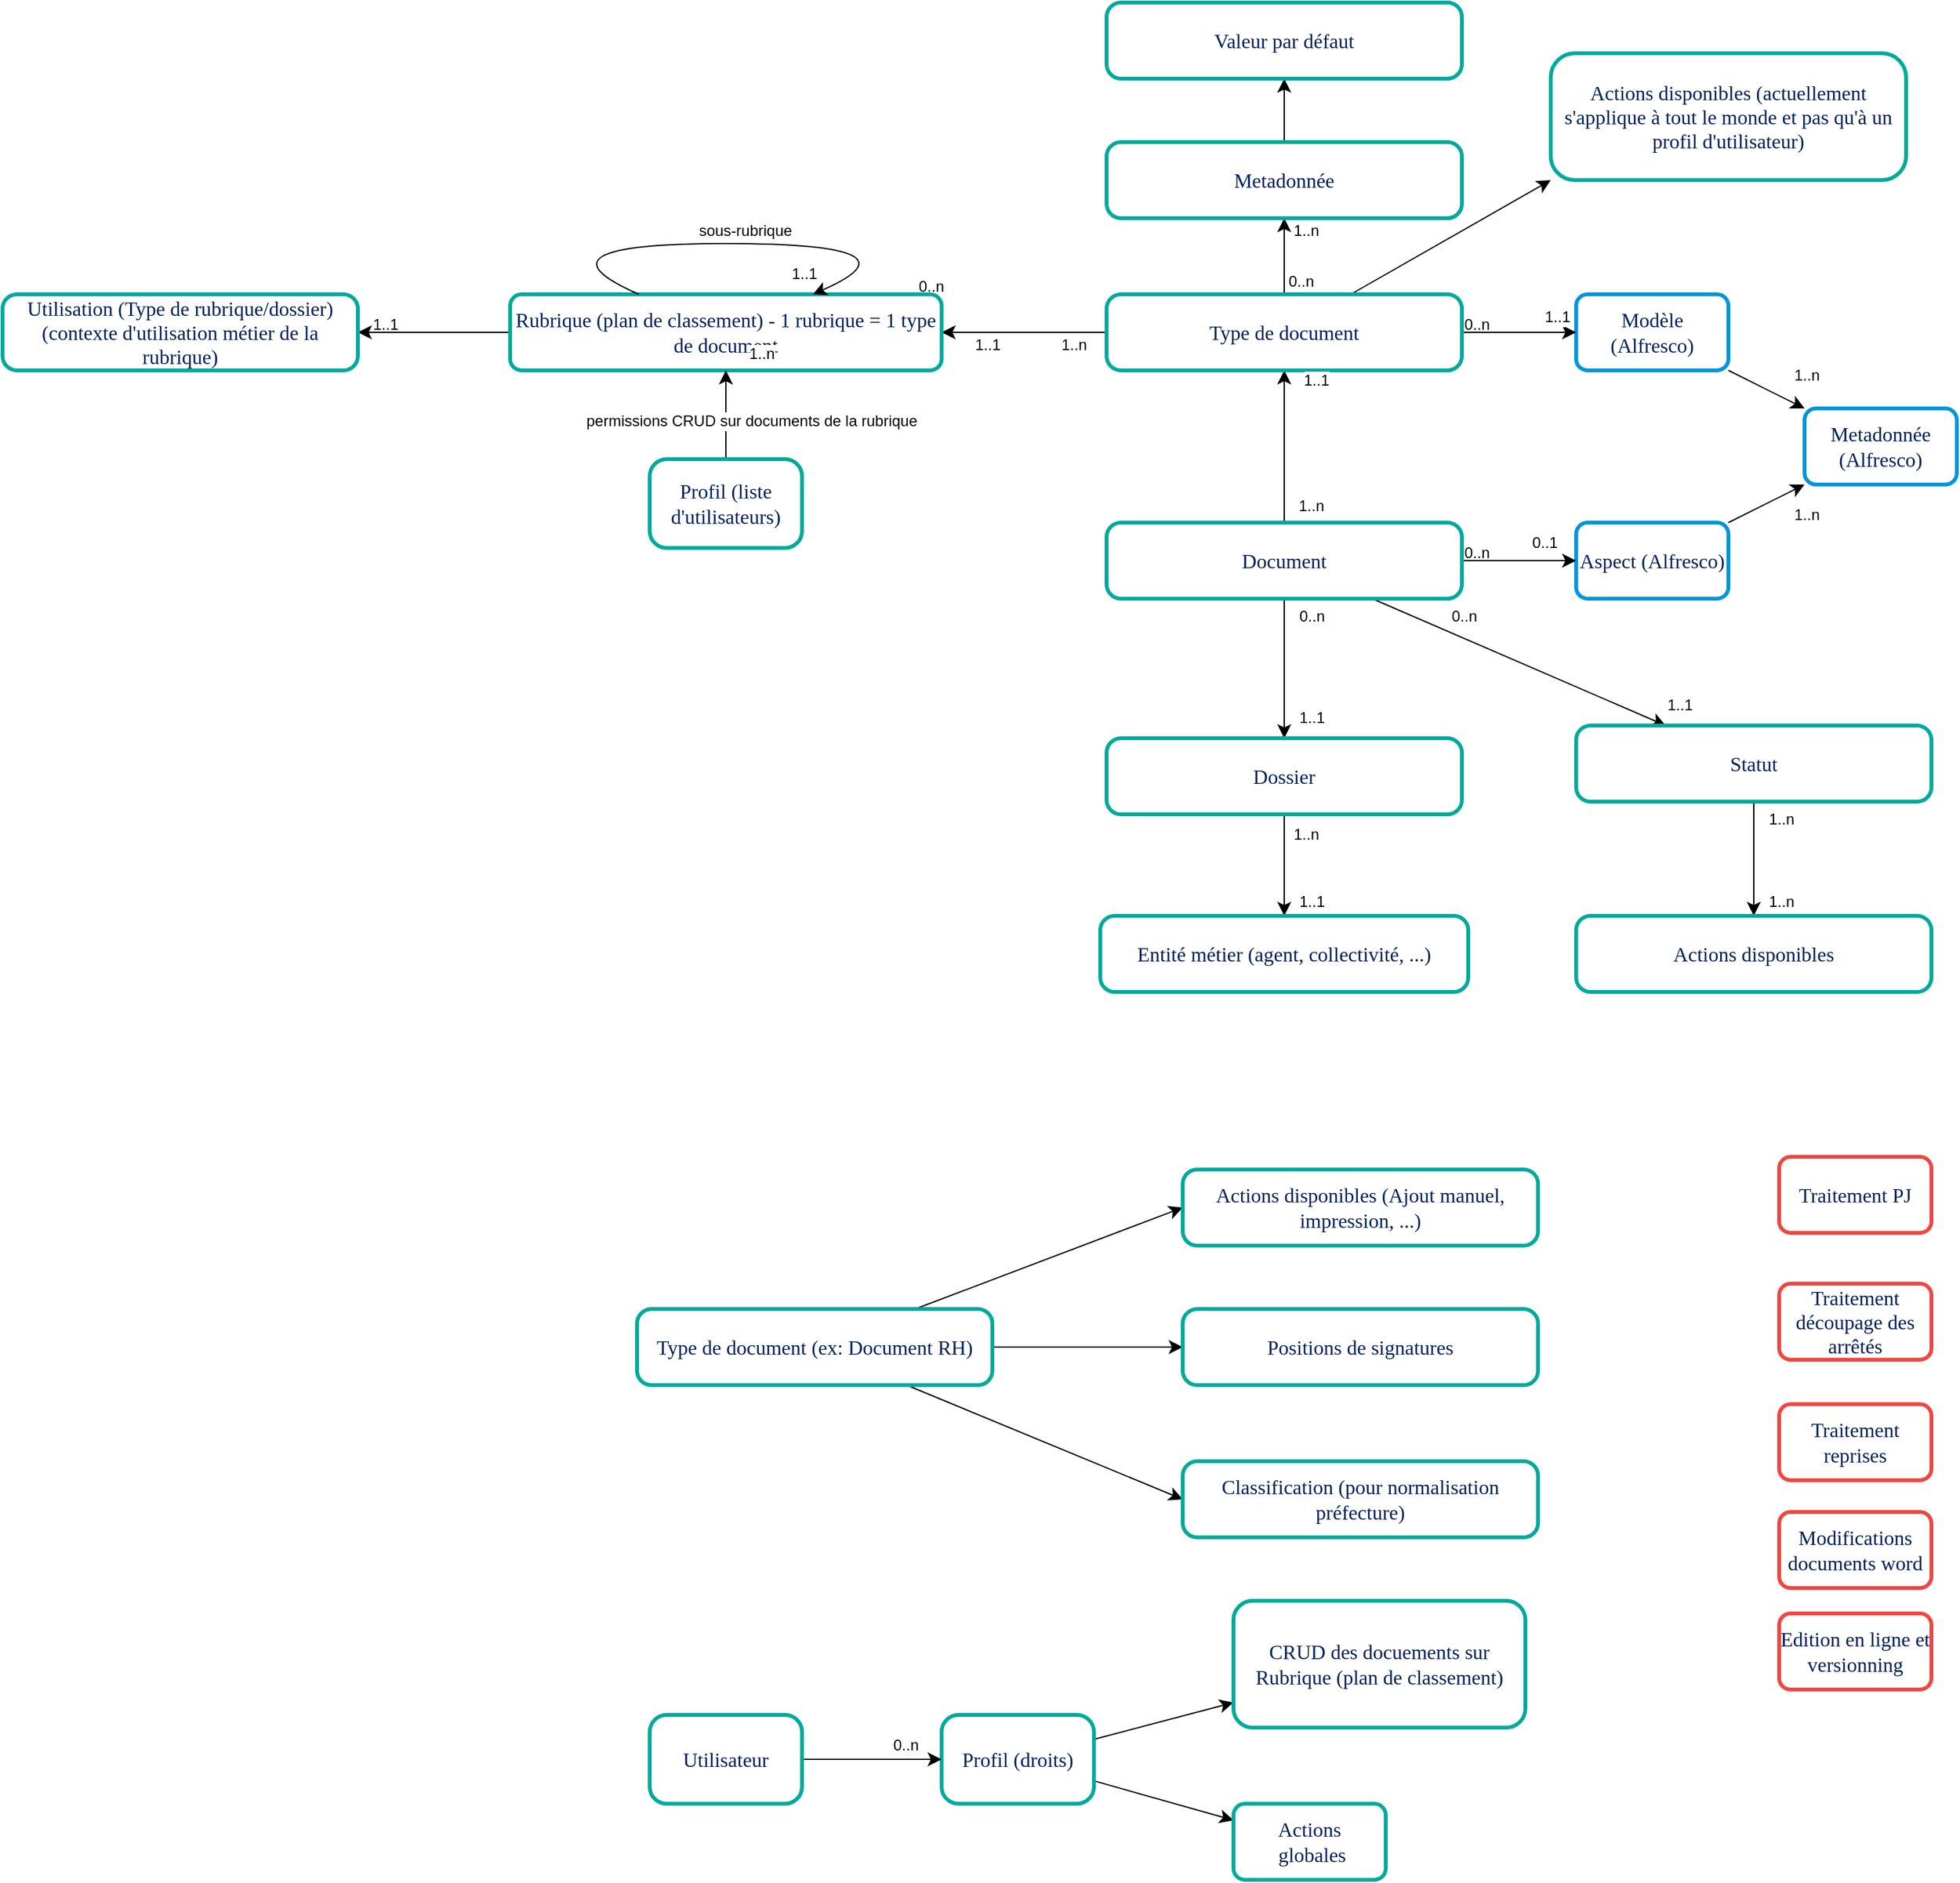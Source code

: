 <mxfile version="26.1.0">
  <diagram id="C5RBs43oDa-KdzZeNtuy" name="Page-1">
    <mxGraphModel dx="2210" dy="2121" grid="1" gridSize="10" guides="1" tooltips="1" connect="1" arrows="1" fold="1" page="1" pageScale="1" pageWidth="827" pageHeight="1169" math="0" shadow="0">
      <root>
        <mxCell id="WIyWlLk6GJQsqaUBKTNV-0" />
        <mxCell id="WIyWlLk6GJQsqaUBKTNV-1" parent="WIyWlLk6GJQsqaUBKTNV-0" />
        <mxCell id="phbMMFh-26lDou9REZHB-16" style="edgeStyle=none;curved=1;rounded=0;orthogonalLoop=1;jettySize=auto;html=1;entryX=0;entryY=1;entryDx=0;entryDy=0;fontSize=12;startSize=8;endSize=8;" parent="WIyWlLk6GJQsqaUBKTNV-1" source="phbMMFh-26lDou9REZHB-0" target="phbMMFh-26lDou9REZHB-13" edge="1">
          <mxGeometry relative="1" as="geometry" />
        </mxCell>
        <mxCell id="phbMMFh-26lDou9REZHB-0" value="Aspect (Alfresco)" style="rounded=1;whiteSpace=wrap;html=1;strokeColor=#0095db;strokeWidth=3;arcSize=15;fontFamily=Poppins;fontSource=https%3A%2F%2Ffonts.googleapis.com%2Fcss%3Ffamily%3DPoppins;fontSize=16;fontColor=#002058;fontStyle=0" parent="WIyWlLk6GJQsqaUBKTNV-1" vertex="1">
          <mxGeometry x="490" y="290" width="120" height="60" as="geometry" />
        </mxCell>
        <mxCell id="phbMMFh-26lDou9REZHB-14" style="edgeStyle=none;curved=1;rounded=0;orthogonalLoop=1;jettySize=auto;html=1;fontSize=12;startSize=8;endSize=8;" parent="WIyWlLk6GJQsqaUBKTNV-1" source="phbMMFh-26lDou9REZHB-3" target="phbMMFh-26lDou9REZHB-13" edge="1">
          <mxGeometry relative="1" as="geometry" />
        </mxCell>
        <mxCell id="phbMMFh-26lDou9REZHB-3" value="Modèle (Alfresco)" style="rounded=1;whiteSpace=wrap;html=1;strokeColor=#0095db;strokeWidth=3;arcSize=15;fontFamily=Poppins;fontSource=https%3A%2F%2Ffonts.googleapis.com%2Fcss%3Ffamily%3DPoppins;fontSize=16;fontColor=#002058;fontStyle=0" parent="WIyWlLk6GJQsqaUBKTNV-1" vertex="1">
          <mxGeometry x="490" y="110" width="120" height="60" as="geometry" />
        </mxCell>
        <mxCell id="phbMMFh-26lDou9REZHB-8" style="edgeStyle=none;curved=1;rounded=0;orthogonalLoop=1;jettySize=auto;html=1;entryX=0;entryY=0.5;entryDx=0;entryDy=0;fontSize=12;startSize=8;endSize=8;" parent="WIyWlLk6GJQsqaUBKTNV-1" source="phbMMFh-26lDou9REZHB-4" target="phbMMFh-26lDou9REZHB-0" edge="1">
          <mxGeometry relative="1" as="geometry" />
        </mxCell>
        <mxCell id="phbMMFh-26lDou9REZHB-12" style="edgeStyle=none;curved=1;rounded=0;orthogonalLoop=1;jettySize=auto;html=1;entryX=0.5;entryY=1;entryDx=0;entryDy=0;fontSize=12;startSize=8;endSize=8;" parent="WIyWlLk6GJQsqaUBKTNV-1" source="phbMMFh-26lDou9REZHB-4" target="phbMMFh-26lDou9REZHB-5" edge="1">
          <mxGeometry relative="1" as="geometry" />
        </mxCell>
        <mxCell id="phbMMFh-26lDou9REZHB-40" style="edgeStyle=none;curved=1;rounded=0;orthogonalLoop=1;jettySize=auto;html=1;fontSize=12;startSize=8;endSize=8;" parent="WIyWlLk6GJQsqaUBKTNV-1" source="phbMMFh-26lDou9REZHB-4" target="phbMMFh-26lDou9REZHB-29" edge="1">
          <mxGeometry relative="1" as="geometry" />
        </mxCell>
        <mxCell id="C5AE95VLdBe2y1BJVzsT-7" style="edgeStyle=none;curved=1;rounded=0;orthogonalLoop=1;jettySize=auto;html=1;fontSize=12;startSize=8;endSize=8;" parent="WIyWlLk6GJQsqaUBKTNV-1" source="phbMMFh-26lDou9REZHB-4" target="C5AE95VLdBe2y1BJVzsT-5" edge="1">
          <mxGeometry relative="1" as="geometry" />
        </mxCell>
        <mxCell id="phbMMFh-26lDou9REZHB-4" value="&lt;div&gt;Document&lt;/div&gt;" style="rounded=1;whiteSpace=wrap;html=1;strokeColor=#00AA9B;strokeWidth=3;arcSize=19;fontFamily=Poppins;fontSource=https%3A%2F%2Ffonts.googleapis.com%2Fcss%3Ffamily%3DPoppins;fontSize=16;fontColor=#002058;fontStyle=0;labelBackgroundColor=none;labelBorderColor=none;" parent="WIyWlLk6GJQsqaUBKTNV-1" vertex="1">
          <mxGeometry x="120" y="290" width="280" height="60" as="geometry" />
        </mxCell>
        <mxCell id="phbMMFh-26lDou9REZHB-7" style="edgeStyle=none;curved=1;rounded=0;orthogonalLoop=1;jettySize=auto;html=1;entryX=0;entryY=0.5;entryDx=0;entryDy=0;fontSize=12;startSize=8;endSize=8;" parent="WIyWlLk6GJQsqaUBKTNV-1" source="phbMMFh-26lDou9REZHB-5" target="phbMMFh-26lDou9REZHB-3" edge="1">
          <mxGeometry relative="1" as="geometry" />
        </mxCell>
        <mxCell id="phbMMFh-26lDou9REZHB-11" style="edgeStyle=none;curved=1;rounded=0;orthogonalLoop=1;jettySize=auto;html=1;fontSize=12;startSize=8;endSize=8;" parent="WIyWlLk6GJQsqaUBKTNV-1" source="phbMMFh-26lDou9REZHB-5" target="phbMMFh-26lDou9REZHB-10" edge="1">
          <mxGeometry relative="1" as="geometry" />
        </mxCell>
        <mxCell id="phbMMFh-26lDou9REZHB-17" style="edgeStyle=none;curved=1;rounded=0;orthogonalLoop=1;jettySize=auto;html=1;fontSize=12;startSize=8;endSize=8;" parent="WIyWlLk6GJQsqaUBKTNV-1" source="phbMMFh-26lDou9REZHB-5" target="phbMMFh-26lDou9REZHB-15" edge="1">
          <mxGeometry relative="1" as="geometry" />
        </mxCell>
        <mxCell id="phbMMFh-26lDou9REZHB-19" value="1..n" style="edgeLabel;html=1;align=center;verticalAlign=middle;resizable=0;points=[];fontSize=12;" parent="phbMMFh-26lDou9REZHB-17" vertex="1" connectable="0">
          <mxGeometry x="-0.4" y="-1" relative="1" as="geometry">
            <mxPoint x="13" y="11" as="offset" />
          </mxGeometry>
        </mxCell>
        <mxCell id="phbMMFh-26lDou9REZHB-20" value="1..1" style="edgeLabel;html=1;align=center;verticalAlign=middle;resizable=0;points=[];fontSize=12;" parent="phbMMFh-26lDou9REZHB-17" vertex="1" connectable="0">
          <mxGeometry x="0.446" y="2" relative="1" as="geometry">
            <mxPoint y="8" as="offset" />
          </mxGeometry>
        </mxCell>
        <mxCell id="uQfEkvKlNakl6JKJITbp-3" style="edgeStyle=none;curved=1;rounded=0;orthogonalLoop=1;jettySize=auto;html=1;entryX=0;entryY=1;entryDx=0;entryDy=0;fontSize=12;startSize=8;endSize=8;" edge="1" parent="WIyWlLk6GJQsqaUBKTNV-1" source="phbMMFh-26lDou9REZHB-5" target="uQfEkvKlNakl6JKJITbp-2">
          <mxGeometry relative="1" as="geometry" />
        </mxCell>
        <mxCell id="phbMMFh-26lDou9REZHB-5" value="Type de document" style="rounded=1;whiteSpace=wrap;html=1;strokeColor=#00AA9B;strokeWidth=3;arcSize=19;fontFamily=Poppins;fontSource=https%3A%2F%2Ffonts.googleapis.com%2Fcss%3Ffamily%3DPoppins;fontSize=16;fontColor=#002058;fontStyle=0;labelBackgroundColor=none;labelBorderColor=none;" parent="WIyWlLk6GJQsqaUBKTNV-1" vertex="1">
          <mxGeometry x="120" y="110" width="280" height="60" as="geometry" />
        </mxCell>
        <mxCell id="phbMMFh-26lDou9REZHB-53" style="edgeStyle=none;curved=1;rounded=0;orthogonalLoop=1;jettySize=auto;html=1;entryX=0.5;entryY=1;entryDx=0;entryDy=0;fontSize=12;startSize=8;endSize=8;" parent="WIyWlLk6GJQsqaUBKTNV-1" source="phbMMFh-26lDou9REZHB-10" target="phbMMFh-26lDou9REZHB-52" edge="1">
          <mxGeometry relative="1" as="geometry" />
        </mxCell>
        <mxCell id="phbMMFh-26lDou9REZHB-10" value="Metadonnée" style="rounded=1;whiteSpace=wrap;html=1;strokeColor=#00AA9B;strokeWidth=3;arcSize=19;fontFamily=Poppins;fontSource=https%3A%2F%2Ffonts.googleapis.com%2Fcss%3Ffamily%3DPoppins;fontSize=16;fontColor=#002058;fontStyle=0;labelBackgroundColor=none;labelBorderColor=none;" parent="WIyWlLk6GJQsqaUBKTNV-1" vertex="1">
          <mxGeometry x="120" y="-10" width="280" height="60" as="geometry" />
        </mxCell>
        <mxCell id="phbMMFh-26lDou9REZHB-13" value="Metadonnée (Alfresco)" style="rounded=1;whiteSpace=wrap;html=1;strokeColor=#0095db;strokeWidth=3;arcSize=15;fontFamily=Poppins;fontSource=https%3A%2F%2Ffonts.googleapis.com%2Fcss%3Ffamily%3DPoppins;fontSize=16;fontColor=#002058;fontStyle=0" parent="WIyWlLk6GJQsqaUBKTNV-1" vertex="1">
          <mxGeometry x="670" y="200" width="120" height="60" as="geometry" />
        </mxCell>
        <mxCell id="uQfEkvKlNakl6JKJITbp-5" style="edgeStyle=none;curved=1;rounded=0;orthogonalLoop=1;jettySize=auto;html=1;entryX=1;entryY=0.5;entryDx=0;entryDy=0;fontSize=12;startSize=8;endSize=8;" edge="1" parent="WIyWlLk6GJQsqaUBKTNV-1" source="phbMMFh-26lDou9REZHB-15" target="phbMMFh-26lDou9REZHB-35">
          <mxGeometry relative="1" as="geometry" />
        </mxCell>
        <mxCell id="phbMMFh-26lDou9REZHB-15" value="Rubrique (plan de classement) - 1 rubrique = 1 type de document" style="rounded=1;whiteSpace=wrap;html=1;strokeColor=#00AA9B;strokeWidth=3;arcSize=15;fontFamily=Poppins;fontSource=https%3A%2F%2Ffonts.googleapis.com%2Fcss%3Ffamily%3DPoppins;fontSize=16;fontColor=#002058;fontStyle=0;labelBackgroundColor=none;labelBorderColor=none;" parent="WIyWlLk6GJQsqaUBKTNV-1" vertex="1">
          <mxGeometry x="-350" y="110" width="340" height="60" as="geometry" />
        </mxCell>
        <mxCell id="phbMMFh-26lDou9REZHB-18" style="edgeStyle=none;curved=1;rounded=0;orthogonalLoop=1;jettySize=auto;html=1;fontSize=12;startSize=8;endSize=8;" parent="WIyWlLk6GJQsqaUBKTNV-1" source="phbMMFh-26lDou9REZHB-15" target="phbMMFh-26lDou9REZHB-15" edge="1">
          <mxGeometry relative="1" as="geometry">
            <Array as="points">
              <mxPoint x="-20" y="70" />
            </Array>
          </mxGeometry>
        </mxCell>
        <mxCell id="phbMMFh-26lDou9REZHB-44" value="sous-rubrique" style="edgeLabel;html=1;align=center;verticalAlign=middle;resizable=0;points=[];fontSize=12;" parent="phbMMFh-26lDou9REZHB-18" vertex="1" connectable="0">
          <mxGeometry x="0.091" y="1" relative="1" as="geometry">
            <mxPoint x="-9" y="-9" as="offset" />
          </mxGeometry>
        </mxCell>
        <mxCell id="phbMMFh-26lDou9REZHB-21" value="1..1" style="edgeLabel;html=1;align=center;verticalAlign=middle;resizable=0;points=[];fontSize=12;" parent="WIyWlLk6GJQsqaUBKTNV-1" vertex="1" connectable="0">
          <mxGeometry x="30" y="160" as="geometry">
            <mxPoint x="255" y="18" as="offset" />
          </mxGeometry>
        </mxCell>
        <mxCell id="phbMMFh-26lDou9REZHB-22" value="1..n" style="edgeLabel;html=1;align=center;verticalAlign=middle;resizable=0;points=[];fontSize=12;" parent="WIyWlLk6GJQsqaUBKTNV-1" vertex="1" connectable="0">
          <mxGeometry x="104" y="160" as="geometry">
            <mxPoint x="177" y="117" as="offset" />
          </mxGeometry>
        </mxCell>
        <mxCell id="phbMMFh-26lDou9REZHB-23" value="1..n" style="edgeLabel;html=1;align=center;verticalAlign=middle;resizable=0;points=[];fontSize=12;" parent="WIyWlLk6GJQsqaUBKTNV-1" vertex="1" connectable="0">
          <mxGeometry x="104" y="160" as="geometry">
            <mxPoint x="173" y="-100" as="offset" />
          </mxGeometry>
        </mxCell>
        <mxCell id="phbMMFh-26lDou9REZHB-24" value="0..n" style="edgeLabel;html=1;align=center;verticalAlign=middle;resizable=0;points=[];fontSize=12;" parent="WIyWlLk6GJQsqaUBKTNV-1" vertex="1" connectable="0">
          <mxGeometry x="104" y="160" as="geometry">
            <mxPoint x="169" y="-60" as="offset" />
          </mxGeometry>
        </mxCell>
        <mxCell id="phbMMFh-26lDou9REZHB-25" value="1..1" style="edgeLabel;html=1;align=center;verticalAlign=middle;resizable=0;points=[];fontSize=12;" parent="WIyWlLk6GJQsqaUBKTNV-1" vertex="1" connectable="0">
          <mxGeometry x="36" y="160" as="geometry">
            <mxPoint x="439" y="-32" as="offset" />
          </mxGeometry>
        </mxCell>
        <mxCell id="phbMMFh-26lDou9REZHB-26" value="0..n" style="text;whiteSpace=wrap;html=1;" parent="WIyWlLk6GJQsqaUBKTNV-1" vertex="1">
          <mxGeometry x="400" y="120" width="50" height="40" as="geometry" />
        </mxCell>
        <mxCell id="phbMMFh-26lDou9REZHB-27" value="0..1" style="edgeLabel;html=1;align=center;verticalAlign=middle;resizable=0;points=[];fontSize=12;" parent="WIyWlLk6GJQsqaUBKTNV-1" vertex="1" connectable="0">
          <mxGeometry x="36" y="160" as="geometry">
            <mxPoint x="429" y="146" as="offset" />
          </mxGeometry>
        </mxCell>
        <mxCell id="phbMMFh-26lDou9REZHB-28" value="0..n" style="text;whiteSpace=wrap;html=1;" parent="WIyWlLk6GJQsqaUBKTNV-1" vertex="1">
          <mxGeometry x="400" y="300" width="30" height="20" as="geometry" />
        </mxCell>
        <mxCell id="phbMMFh-26lDou9REZHB-46" style="edgeStyle=none;curved=1;rounded=0;orthogonalLoop=1;jettySize=auto;html=1;fontSize=12;startSize=8;endSize=8;" parent="WIyWlLk6GJQsqaUBKTNV-1" source="phbMMFh-26lDou9REZHB-29" target="phbMMFh-26lDou9REZHB-45" edge="1">
          <mxGeometry relative="1" as="geometry" />
        </mxCell>
        <mxCell id="phbMMFh-26lDou9REZHB-29" value="Dossier" style="rounded=1;whiteSpace=wrap;html=1;strokeColor=#00AA9B;strokeWidth=3;arcSize=19;fontFamily=Poppins;fontSource=https%3A%2F%2Ffonts.googleapis.com%2Fcss%3Ffamily%3DPoppins;fontSize=16;fontColor=#002058;fontStyle=0;labelBackgroundColor=none;labelBorderColor=none;" parent="WIyWlLk6GJQsqaUBKTNV-1" vertex="1">
          <mxGeometry x="120" y="460" width="280" height="60" as="geometry" />
        </mxCell>
        <mxCell id="phbMMFh-26lDou9REZHB-31" value="0..n" style="text;whiteSpace=wrap;html=1;" parent="WIyWlLk6GJQsqaUBKTNV-1" vertex="1">
          <mxGeometry x="270" y="350" width="30" height="30" as="geometry" />
        </mxCell>
        <mxCell id="phbMMFh-26lDou9REZHB-32" value="1..1" style="text;whiteSpace=wrap;html=1;" parent="WIyWlLk6GJQsqaUBKTNV-1" vertex="1">
          <mxGeometry x="270" y="430" width="30" height="20" as="geometry" />
        </mxCell>
        <mxCell id="uQfEkvKlNakl6JKJITbp-0" style="edgeStyle=none;curved=1;rounded=0;orthogonalLoop=1;jettySize=auto;html=1;entryX=0.5;entryY=1;entryDx=0;entryDy=0;fontSize=12;startSize=8;endSize=8;" edge="1" parent="WIyWlLk6GJQsqaUBKTNV-1" source="phbMMFh-26lDou9REZHB-33" target="phbMMFh-26lDou9REZHB-15">
          <mxGeometry relative="1" as="geometry" />
        </mxCell>
        <mxCell id="uQfEkvKlNakl6JKJITbp-1" value="permissions CRUD sur documents de la rubrique" style="edgeLabel;html=1;align=center;verticalAlign=middle;resizable=0;points=[];fontSize=12;" vertex="1" connectable="0" parent="uQfEkvKlNakl6JKJITbp-0">
          <mxGeometry x="0.057" y="2" relative="1" as="geometry">
            <mxPoint x="22" y="7" as="offset" />
          </mxGeometry>
        </mxCell>
        <mxCell id="phbMMFh-26lDou9REZHB-33" value="Profil (liste d&#39;utilisateurs)" style="rounded=1;whiteSpace=wrap;html=1;strokeColor=#00AA9B;strokeWidth=3;arcSize=19;fontFamily=Poppins;fontSource=https%3A%2F%2Ffonts.googleapis.com%2Fcss%3Ffamily%3DPoppins;fontSize=16;fontColor=#002058;fontStyle=0;labelBackgroundColor=none;labelBorderColor=none;" parent="WIyWlLk6GJQsqaUBKTNV-1" vertex="1">
          <mxGeometry x="-240" y="240" width="120" height="70" as="geometry" />
        </mxCell>
        <mxCell id="phbMMFh-26lDou9REZHB-35" value="Utilisation (Type de rubrique/dossier) (contexte d&#39;utilisation métier de la rubrique)" style="rounded=1;whiteSpace=wrap;html=1;strokeColor=#00AA9B;strokeWidth=3;arcSize=19;fontFamily=Poppins;fontSource=https%3A%2F%2Ffonts.googleapis.com%2Fcss%3Ffamily%3DPoppins;fontSize=16;fontColor=#002058;fontStyle=0;labelBackgroundColor=none;labelBorderColor=none;" parent="WIyWlLk6GJQsqaUBKTNV-1" vertex="1">
          <mxGeometry x="-750" y="110" width="280" height="60" as="geometry" />
        </mxCell>
        <mxCell id="phbMMFh-26lDou9REZHB-38" value="1..1" style="text;whiteSpace=wrap;html=1;" parent="WIyWlLk6GJQsqaUBKTNV-1" vertex="1">
          <mxGeometry x="-460" y="120" width="30" height="20" as="geometry" />
        </mxCell>
        <mxCell id="phbMMFh-26lDou9REZHB-39" value="1..n" style="edgeLabel;html=1;align=center;verticalAlign=middle;resizable=0;points=[];fontSize=12;" parent="WIyWlLk6GJQsqaUBKTNV-1" vertex="1" connectable="0">
          <mxGeometry x="104" y="160" as="geometry">
            <mxPoint x="-256" y="-3" as="offset" />
          </mxGeometry>
        </mxCell>
        <mxCell id="phbMMFh-26lDou9REZHB-42" value="0..n" style="text;whiteSpace=wrap;html=1;" parent="WIyWlLk6GJQsqaUBKTNV-1" vertex="1">
          <mxGeometry x="-30" y="90" width="30" height="20" as="geometry" />
        </mxCell>
        <mxCell id="phbMMFh-26lDou9REZHB-43" value="1..1" style="text;whiteSpace=wrap;html=1;" parent="WIyWlLk6GJQsqaUBKTNV-1" vertex="1">
          <mxGeometry x="-130" y="80" width="30" height="20" as="geometry" />
        </mxCell>
        <mxCell id="phbMMFh-26lDou9REZHB-45" value="Entité métier (agent, collectivité, ...)" style="rounded=1;whiteSpace=wrap;html=1;strokeColor=#00AA9B;strokeWidth=3;arcSize=19;fontFamily=Poppins;fontSource=https%3A%2F%2Ffonts.googleapis.com%2Fcss%3Ffamily%3DPoppins;fontSize=16;fontColor=#002058;fontStyle=0;labelBackgroundColor=none;labelBorderColor=none;" parent="WIyWlLk6GJQsqaUBKTNV-1" vertex="1">
          <mxGeometry x="115" y="600" width="290" height="60" as="geometry" />
        </mxCell>
        <mxCell id="phbMMFh-26lDou9REZHB-47" value="1..1" style="text;whiteSpace=wrap;html=1;" parent="WIyWlLk6GJQsqaUBKTNV-1" vertex="1">
          <mxGeometry x="270" y="575" width="30" height="20" as="geometry" />
        </mxCell>
        <mxCell id="phbMMFh-26lDou9REZHB-48" value="1..n" style="edgeLabel;html=1;align=center;verticalAlign=middle;resizable=0;points=[];fontSize=12;" parent="WIyWlLk6GJQsqaUBKTNV-1" vertex="1" connectable="0">
          <mxGeometry x="104" y="170" as="geometry">
            <mxPoint x="173" y="366" as="offset" />
          </mxGeometry>
        </mxCell>
        <mxCell id="phbMMFh-26lDou9REZHB-50" value="1..n" style="text;whiteSpace=wrap;html=1;" parent="WIyWlLk6GJQsqaUBKTNV-1" vertex="1">
          <mxGeometry x="660" y="270" width="30" height="20" as="geometry" />
        </mxCell>
        <mxCell id="phbMMFh-26lDou9REZHB-51" value="1..n" style="text;whiteSpace=wrap;html=1;" parent="WIyWlLk6GJQsqaUBKTNV-1" vertex="1">
          <mxGeometry x="660" y="160" width="30" height="20" as="geometry" />
        </mxCell>
        <mxCell id="phbMMFh-26lDou9REZHB-52" value="Valeur par défaut" style="rounded=1;whiteSpace=wrap;html=1;strokeColor=#00AA9B;strokeWidth=3;arcSize=19;fontFamily=Poppins;fontSource=https%3A%2F%2Ffonts.googleapis.com%2Fcss%3Ffamily%3DPoppins;fontSize=16;fontColor=#002058;fontStyle=0;labelBackgroundColor=none;labelBorderColor=none;" parent="WIyWlLk6GJQsqaUBKTNV-1" vertex="1">
          <mxGeometry x="120" y="-120" width="280" height="60" as="geometry" />
        </mxCell>
        <mxCell id="phbMMFh-26lDou9REZHB-58" style="edgeStyle=none;curved=1;rounded=0;orthogonalLoop=1;jettySize=auto;html=1;entryX=0;entryY=0.5;entryDx=0;entryDy=0;fontSize=12;startSize=8;endSize=8;" parent="WIyWlLk6GJQsqaUBKTNV-1" source="phbMMFh-26lDou9REZHB-56" target="phbMMFh-26lDou9REZHB-57" edge="1">
          <mxGeometry relative="1" as="geometry" />
        </mxCell>
        <mxCell id="phbMMFh-26lDou9REZHB-60" style="edgeStyle=none;curved=1;rounded=0;orthogonalLoop=1;jettySize=auto;html=1;entryX=0;entryY=0.5;entryDx=0;entryDy=0;fontSize=12;startSize=8;endSize=8;" parent="WIyWlLk6GJQsqaUBKTNV-1" source="phbMMFh-26lDou9REZHB-56" target="phbMMFh-26lDou9REZHB-59" edge="1">
          <mxGeometry relative="1" as="geometry" />
        </mxCell>
        <mxCell id="phbMMFh-26lDou9REZHB-62" style="edgeStyle=none;curved=1;rounded=0;orthogonalLoop=1;jettySize=auto;html=1;entryX=0;entryY=0.5;entryDx=0;entryDy=0;fontSize=12;startSize=8;endSize=8;" parent="WIyWlLk6GJQsqaUBKTNV-1" source="phbMMFh-26lDou9REZHB-56" target="phbMMFh-26lDou9REZHB-61" edge="1">
          <mxGeometry relative="1" as="geometry" />
        </mxCell>
        <mxCell id="phbMMFh-26lDou9REZHB-56" value="Type de document (ex: Document RH)" style="rounded=1;whiteSpace=wrap;html=1;strokeColor=#00AA9B;strokeWidth=3;arcSize=19;fontFamily=Poppins;fontSource=https%3A%2F%2Ffonts.googleapis.com%2Fcss%3Ffamily%3DPoppins;fontSize=16;fontColor=#002058;fontStyle=0;labelBackgroundColor=none;labelBorderColor=none;" parent="WIyWlLk6GJQsqaUBKTNV-1" vertex="1">
          <mxGeometry x="-250" y="910" width="280" height="60" as="geometry" />
        </mxCell>
        <mxCell id="phbMMFh-26lDou9REZHB-57" value="Actions disponibles (Ajout manuel, impression, ...)" style="rounded=1;whiteSpace=wrap;html=1;strokeColor=#00AA9B;strokeWidth=3;arcSize=19;fontFamily=Poppins;fontSource=https%3A%2F%2Ffonts.googleapis.com%2Fcss%3Ffamily%3DPoppins;fontSize=16;fontColor=#002058;fontStyle=0;labelBackgroundColor=none;labelBorderColor=none;" parent="WIyWlLk6GJQsqaUBKTNV-1" vertex="1">
          <mxGeometry x="180" y="800" width="280" height="60" as="geometry" />
        </mxCell>
        <mxCell id="phbMMFh-26lDou9REZHB-59" value="Positions de signatures" style="rounded=1;whiteSpace=wrap;html=1;strokeColor=#00AA9B;strokeWidth=3;arcSize=19;fontFamily=Poppins;fontSource=https%3A%2F%2Ffonts.googleapis.com%2Fcss%3Ffamily%3DPoppins;fontSize=16;fontColor=#002058;fontStyle=0;labelBackgroundColor=none;labelBorderColor=none;" parent="WIyWlLk6GJQsqaUBKTNV-1" vertex="1">
          <mxGeometry x="180" y="910" width="280" height="60" as="geometry" />
        </mxCell>
        <mxCell id="phbMMFh-26lDou9REZHB-61" value="Classification (pour normalisation préfecture)" style="rounded=1;whiteSpace=wrap;html=1;strokeColor=#00AA9B;strokeWidth=3;arcSize=19;fontFamily=Poppins;fontSource=https%3A%2F%2Ffonts.googleapis.com%2Fcss%3Ffamily%3DPoppins;fontSize=16;fontColor=#002058;fontStyle=0;labelBackgroundColor=none;labelBorderColor=none;" parent="WIyWlLk6GJQsqaUBKTNV-1" vertex="1">
          <mxGeometry x="180" y="1030" width="280" height="60" as="geometry" />
        </mxCell>
        <mxCell id="phbMMFh-26lDou9REZHB-71" style="edgeStyle=none;curved=1;rounded=0;orthogonalLoop=1;jettySize=auto;html=1;fontSize=12;startSize=8;endSize=8;" parent="WIyWlLk6GJQsqaUBKTNV-1" source="phbMMFh-26lDou9REZHB-65" target="phbMMFh-26lDou9REZHB-68" edge="1">
          <mxGeometry relative="1" as="geometry" />
        </mxCell>
        <mxCell id="phbMMFh-26lDou9REZHB-72" style="edgeStyle=none;curved=1;rounded=0;orthogonalLoop=1;jettySize=auto;html=1;fontSize=12;startSize=8;endSize=8;" parent="WIyWlLk6GJQsqaUBKTNV-1" source="phbMMFh-26lDou9REZHB-65" target="phbMMFh-26lDou9REZHB-70" edge="1">
          <mxGeometry relative="1" as="geometry" />
        </mxCell>
        <mxCell id="phbMMFh-26lDou9REZHB-65" value="Profil (droits)" style="rounded=1;whiteSpace=wrap;html=1;strokeColor=#00AA9B;strokeWidth=3;arcSize=19;fontFamily=Poppins;fontSource=https%3A%2F%2Ffonts.googleapis.com%2Fcss%3Ffamily%3DPoppins;fontSize=16;fontColor=#002058;fontStyle=0;labelBackgroundColor=none;labelBorderColor=none;" parent="WIyWlLk6GJQsqaUBKTNV-1" vertex="1">
          <mxGeometry x="-10" y="1230" width="120" height="70" as="geometry" />
        </mxCell>
        <mxCell id="phbMMFh-26lDou9REZHB-67" style="edgeStyle=none;curved=1;rounded=0;orthogonalLoop=1;jettySize=auto;html=1;fontSize=12;startSize=8;endSize=8;" parent="WIyWlLk6GJQsqaUBKTNV-1" source="phbMMFh-26lDou9REZHB-66" target="phbMMFh-26lDou9REZHB-65" edge="1">
          <mxGeometry relative="1" as="geometry" />
        </mxCell>
        <mxCell id="phbMMFh-26lDou9REZHB-66" value="Utilisateur" style="rounded=1;whiteSpace=wrap;html=1;strokeColor=#00AA9B;strokeWidth=3;arcSize=19;fontFamily=Poppins;fontSource=https%3A%2F%2Ffonts.googleapis.com%2Fcss%3Ffamily%3DPoppins;fontSize=16;fontColor=#002058;fontStyle=0;labelBackgroundColor=none;labelBorderColor=none;" parent="WIyWlLk6GJQsqaUBKTNV-1" vertex="1">
          <mxGeometry x="-240" y="1230" width="120" height="70" as="geometry" />
        </mxCell>
        <mxCell id="phbMMFh-26lDou9REZHB-68" value="CRUD des docuements sur Rubrique (plan de classement)" style="rounded=1;whiteSpace=wrap;html=1;strokeColor=#00AA9B;strokeWidth=3;arcSize=15;fontFamily=Poppins;fontSource=https%3A%2F%2Ffonts.googleapis.com%2Fcss%3Ffamily%3DPoppins;fontSize=16;fontColor=#002058;fontStyle=0;labelBackgroundColor=none;labelBorderColor=none;" parent="WIyWlLk6GJQsqaUBKTNV-1" vertex="1">
          <mxGeometry x="220" y="1140" width="230" height="100" as="geometry" />
        </mxCell>
        <mxCell id="phbMMFh-26lDou9REZHB-70" value="&lt;div&gt;Actions&lt;/div&gt;&amp;nbsp;globales" style="rounded=1;whiteSpace=wrap;html=1;strokeColor=#00AA9B;strokeWidth=3;arcSize=15;fontFamily=Poppins;fontSource=https%3A%2F%2Ffonts.googleapis.com%2Fcss%3Ffamily%3DPoppins;fontSize=16;fontColor=#002058;fontStyle=0;labelBackgroundColor=none;labelBorderColor=none;" parent="WIyWlLk6GJQsqaUBKTNV-1" vertex="1">
          <mxGeometry x="220" y="1300" width="120" height="60" as="geometry" />
        </mxCell>
        <mxCell id="phbMMFh-26lDou9REZHB-73" value="0..n" style="text;whiteSpace=wrap;html=1;" parent="WIyWlLk6GJQsqaUBKTNV-1" vertex="1">
          <mxGeometry x="-50" y="1240" width="30" height="30" as="geometry" />
        </mxCell>
        <mxCell id="C5AE95VLdBe2y1BJVzsT-0" value="Traitement PJ" style="rounded=1;whiteSpace=wrap;html=1;strokeColor=#F04641;strokeWidth=3;arcSize=15;fontFamily=Poppins;fontSource=https%3A%2F%2Ffonts.googleapis.com%2Fcss%3Ffamily%3DPoppins;fontSize=16;fontColor=#002058;fontStyle=0;labelBackgroundColor=none;labelBorderColor=none;" parent="WIyWlLk6GJQsqaUBKTNV-1" vertex="1">
          <mxGeometry x="650" y="790" width="120" height="60" as="geometry" />
        </mxCell>
        <mxCell id="C5AE95VLdBe2y1BJVzsT-1" value="Traitement découpage des arrêtés" style="rounded=1;whiteSpace=wrap;html=1;strokeColor=#F04641;strokeWidth=3;arcSize=15;fontFamily=Poppins;fontSource=https%3A%2F%2Ffonts.googleapis.com%2Fcss%3Ffamily%3DPoppins;fontSize=16;fontColor=#002058;fontStyle=0;labelBackgroundColor=none;labelBorderColor=none;" parent="WIyWlLk6GJQsqaUBKTNV-1" vertex="1">
          <mxGeometry x="650" y="890" width="120" height="60" as="geometry" />
        </mxCell>
        <mxCell id="C5AE95VLdBe2y1BJVzsT-2" value="Traitement reprises" style="rounded=1;whiteSpace=wrap;html=1;strokeColor=#F04641;strokeWidth=3;arcSize=15;fontFamily=Poppins;fontSource=https%3A%2F%2Ffonts.googleapis.com%2Fcss%3Ffamily%3DPoppins;fontSize=16;fontColor=#002058;fontStyle=0;labelBackgroundColor=none;labelBorderColor=none;" parent="WIyWlLk6GJQsqaUBKTNV-1" vertex="1">
          <mxGeometry x="650" y="985" width="120" height="60" as="geometry" />
        </mxCell>
        <mxCell id="C5AE95VLdBe2y1BJVzsT-3" value="Modifications documents word" style="rounded=1;whiteSpace=wrap;html=1;strokeColor=#F04641;strokeWidth=3;arcSize=15;fontFamily=Poppins;fontSource=https%3A%2F%2Ffonts.googleapis.com%2Fcss%3Ffamily%3DPoppins;fontSize=16;fontColor=#002058;fontStyle=0;labelBackgroundColor=none;labelBorderColor=none;" parent="WIyWlLk6GJQsqaUBKTNV-1" vertex="1">
          <mxGeometry x="650" y="1070" width="120" height="60" as="geometry" />
        </mxCell>
        <mxCell id="C5AE95VLdBe2y1BJVzsT-4" value="Edition en ligne et versionning" style="rounded=1;whiteSpace=wrap;html=1;strokeColor=#F04641;strokeWidth=3;arcSize=15;fontFamily=Poppins;fontSource=https%3A%2F%2Ffonts.googleapis.com%2Fcss%3Ffamily%3DPoppins;fontSize=16;fontColor=#002058;fontStyle=0;labelBackgroundColor=none;labelBorderColor=none;" parent="WIyWlLk6GJQsqaUBKTNV-1" vertex="1">
          <mxGeometry x="650" y="1150" width="120" height="60" as="geometry" />
        </mxCell>
        <mxCell id="C5AE95VLdBe2y1BJVzsT-9" style="edgeStyle=none;curved=1;rounded=0;orthogonalLoop=1;jettySize=auto;html=1;fontSize=12;startSize=8;endSize=8;" parent="WIyWlLk6GJQsqaUBKTNV-1" source="C5AE95VLdBe2y1BJVzsT-5" target="C5AE95VLdBe2y1BJVzsT-8" edge="1">
          <mxGeometry relative="1" as="geometry" />
        </mxCell>
        <mxCell id="C5AE95VLdBe2y1BJVzsT-5" value="Statut" style="rounded=1;whiteSpace=wrap;html=1;strokeColor=#00AA9B;strokeWidth=3;arcSize=19;fontFamily=Poppins;fontSource=https%3A%2F%2Ffonts.googleapis.com%2Fcss%3Ffamily%3DPoppins;fontSize=16;fontColor=#002058;fontStyle=0;labelBackgroundColor=none;labelBorderColor=none;" parent="WIyWlLk6GJQsqaUBKTNV-1" vertex="1">
          <mxGeometry x="490" y="450" width="280" height="60" as="geometry" />
        </mxCell>
        <mxCell id="C5AE95VLdBe2y1BJVzsT-8" value="Actions disponibles" style="rounded=1;whiteSpace=wrap;html=1;strokeColor=#00AA9B;strokeWidth=3;arcSize=19;fontFamily=Poppins;fontSource=https%3A%2F%2Ffonts.googleapis.com%2Fcss%3Ffamily%3DPoppins;fontSize=16;fontColor=#002058;fontStyle=0;labelBackgroundColor=none;labelBorderColor=none;" parent="WIyWlLk6GJQsqaUBKTNV-1" vertex="1">
          <mxGeometry x="490" y="600" width="280" height="60" as="geometry" />
        </mxCell>
        <mxCell id="C5AE95VLdBe2y1BJVzsT-10" value="1..1" style="text;whiteSpace=wrap;html=1;" parent="WIyWlLk6GJQsqaUBKTNV-1" vertex="1">
          <mxGeometry x="560" y="420" width="30" height="20" as="geometry" />
        </mxCell>
        <mxCell id="C5AE95VLdBe2y1BJVzsT-13" value="0..n" style="text;whiteSpace=wrap;html=1;" parent="WIyWlLk6GJQsqaUBKTNV-1" vertex="1">
          <mxGeometry x="390" y="350" width="30" height="30" as="geometry" />
        </mxCell>
        <mxCell id="C5AE95VLdBe2y1BJVzsT-17" value="1..n" style="text;whiteSpace=wrap;html=1;" parent="WIyWlLk6GJQsqaUBKTNV-1" vertex="1">
          <mxGeometry x="640" y="510" width="10" height="30" as="geometry" />
        </mxCell>
        <mxCell id="C5AE95VLdBe2y1BJVzsT-18" value="1..n" style="text;whiteSpace=wrap;html=1;" parent="WIyWlLk6GJQsqaUBKTNV-1" vertex="1">
          <mxGeometry x="640" y="575" width="30" height="20" as="geometry" />
        </mxCell>
        <mxCell id="C5AE95VLdBe2y1BJVzsT-19" style="edgeStyle=none;curved=1;rounded=0;orthogonalLoop=1;jettySize=auto;html=1;exitX=1;exitY=0.5;exitDx=0;exitDy=0;fontSize=12;startSize=8;endSize=8;" parent="WIyWlLk6GJQsqaUBKTNV-1" source="C5AE95VLdBe2y1BJVzsT-17" target="C5AE95VLdBe2y1BJVzsT-17" edge="1">
          <mxGeometry relative="1" as="geometry" />
        </mxCell>
        <mxCell id="uQfEkvKlNakl6JKJITbp-2" value="Actions disponibles (actuellement s&#39;applique à tout le monde et pas qu&#39;à un profil d&#39;utilisateur)" style="rounded=1;whiteSpace=wrap;html=1;strokeColor=#00AA9B;strokeWidth=3;arcSize=19;fontFamily=Poppins;fontSource=https%3A%2F%2Ffonts.googleapis.com%2Fcss%3Ffamily%3DPoppins;fontSize=16;fontColor=#002058;fontStyle=0;labelBackgroundColor=none;labelBorderColor=none;" vertex="1" parent="WIyWlLk6GJQsqaUBKTNV-1">
          <mxGeometry x="470" y="-80" width="280" height="100" as="geometry" />
        </mxCell>
      </root>
    </mxGraphModel>
  </diagram>
</mxfile>
